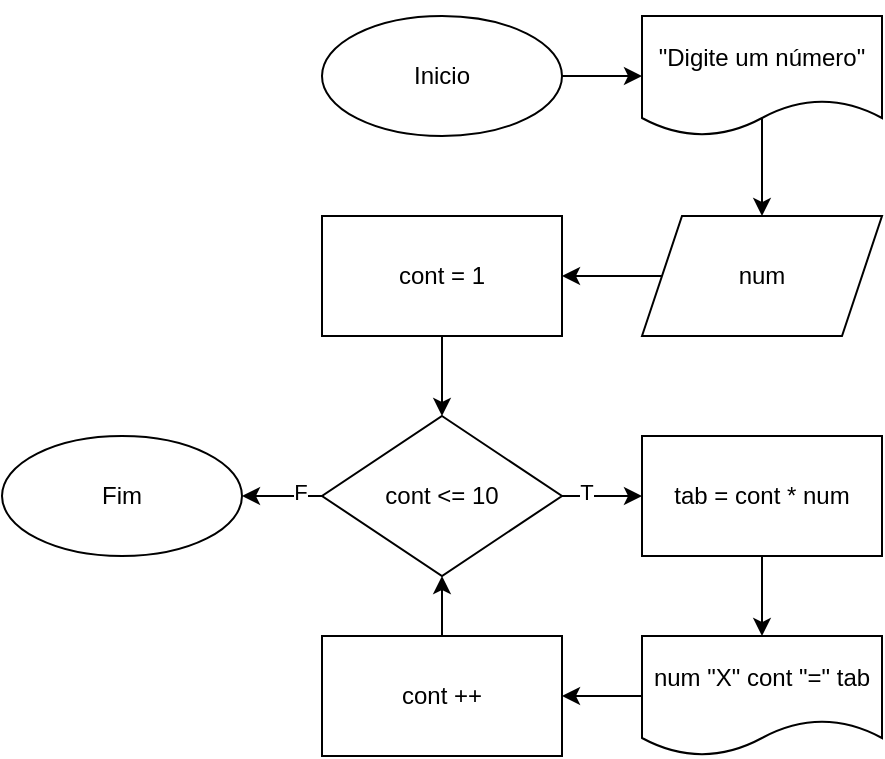 <mxfile version="24.0.5" type="github">
  <diagram name="Página-1" id="ktgvPdMAgWh_fp0YjdeQ">
    <mxGraphModel dx="752" dy="447" grid="1" gridSize="10" guides="1" tooltips="1" connect="1" arrows="1" fold="1" page="1" pageScale="1" pageWidth="827" pageHeight="1169" math="0" shadow="0">
      <root>
        <mxCell id="0" />
        <mxCell id="1" parent="0" />
        <mxCell id="sbAxwraVcTrrgI8EDNxJ-21" style="edgeStyle=orthogonalEdgeStyle;rounded=0;orthogonalLoop=1;jettySize=auto;html=1;exitX=1;exitY=0.5;exitDx=0;exitDy=0;entryX=0;entryY=0.5;entryDx=0;entryDy=0;" edge="1" parent="1" source="sbAxwraVcTrrgI8EDNxJ-1" target="sbAxwraVcTrrgI8EDNxJ-2">
          <mxGeometry relative="1" as="geometry" />
        </mxCell>
        <mxCell id="sbAxwraVcTrrgI8EDNxJ-1" value="Inicio" style="ellipse;whiteSpace=wrap;html=1;" vertex="1" parent="1">
          <mxGeometry x="360" y="20" width="120" height="60" as="geometry" />
        </mxCell>
        <mxCell id="sbAxwraVcTrrgI8EDNxJ-20" style="edgeStyle=orthogonalEdgeStyle;rounded=0;orthogonalLoop=1;jettySize=auto;html=1;entryX=0.5;entryY=0;entryDx=0;entryDy=0;exitX=0.5;exitY=0;exitDx=0;exitDy=0;" edge="1" parent="1" source="sbAxwraVcTrrgI8EDNxJ-2" target="sbAxwraVcTrrgI8EDNxJ-5">
          <mxGeometry relative="1" as="geometry">
            <Array as="points">
              <mxPoint x="580" y="70" />
              <mxPoint x="580" y="70" />
            </Array>
          </mxGeometry>
        </mxCell>
        <mxCell id="sbAxwraVcTrrgI8EDNxJ-2" value="&quot;Digite um número&quot;" style="shape=document;whiteSpace=wrap;html=1;boundedLbl=1;" vertex="1" parent="1">
          <mxGeometry x="520" y="20" width="120" height="60" as="geometry" />
        </mxCell>
        <mxCell id="sbAxwraVcTrrgI8EDNxJ-9" style="edgeStyle=orthogonalEdgeStyle;rounded=0;orthogonalLoop=1;jettySize=auto;html=1;" edge="1" parent="1" source="sbAxwraVcTrrgI8EDNxJ-5" target="sbAxwraVcTrrgI8EDNxJ-7">
          <mxGeometry relative="1" as="geometry" />
        </mxCell>
        <mxCell id="sbAxwraVcTrrgI8EDNxJ-5" value="num" style="shape=parallelogram;perimeter=parallelogramPerimeter;whiteSpace=wrap;html=1;fixedSize=1;" vertex="1" parent="1">
          <mxGeometry x="520" y="120" width="120" height="60" as="geometry" />
        </mxCell>
        <mxCell id="sbAxwraVcTrrgI8EDNxJ-17" style="edgeStyle=orthogonalEdgeStyle;rounded=0;orthogonalLoop=1;jettySize=auto;html=1;exitX=0.5;exitY=1;exitDx=0;exitDy=0;" edge="1" parent="1" source="sbAxwraVcTrrgI8EDNxJ-7" target="sbAxwraVcTrrgI8EDNxJ-12">
          <mxGeometry relative="1" as="geometry" />
        </mxCell>
        <mxCell id="sbAxwraVcTrrgI8EDNxJ-7" value="cont = 1" style="rounded=0;whiteSpace=wrap;html=1;" vertex="1" parent="1">
          <mxGeometry x="360" y="120" width="120" height="60" as="geometry" />
        </mxCell>
        <mxCell id="sbAxwraVcTrrgI8EDNxJ-19" style="edgeStyle=orthogonalEdgeStyle;rounded=0;orthogonalLoop=1;jettySize=auto;html=1;exitX=1;exitY=0.5;exitDx=0;exitDy=0;entryX=0;entryY=0.5;entryDx=0;entryDy=0;" edge="1" parent="1" source="sbAxwraVcTrrgI8EDNxJ-12" target="sbAxwraVcTrrgI8EDNxJ-14">
          <mxGeometry relative="1" as="geometry" />
        </mxCell>
        <mxCell id="sbAxwraVcTrrgI8EDNxJ-29" value="T" style="edgeLabel;html=1;align=center;verticalAlign=middle;resizable=0;points=[];" vertex="1" connectable="0" parent="sbAxwraVcTrrgI8EDNxJ-19">
          <mxGeometry x="-0.4" y="2" relative="1" as="geometry">
            <mxPoint as="offset" />
          </mxGeometry>
        </mxCell>
        <mxCell id="sbAxwraVcTrrgI8EDNxJ-26" style="edgeStyle=orthogonalEdgeStyle;rounded=0;orthogonalLoop=1;jettySize=auto;html=1;exitX=0;exitY=0.5;exitDx=0;exitDy=0;" edge="1" parent="1" source="sbAxwraVcTrrgI8EDNxJ-12" target="sbAxwraVcTrrgI8EDNxJ-27">
          <mxGeometry relative="1" as="geometry">
            <mxPoint x="320" y="259.857" as="targetPoint" />
          </mxGeometry>
        </mxCell>
        <mxCell id="sbAxwraVcTrrgI8EDNxJ-28" value="F" style="edgeLabel;html=1;align=center;verticalAlign=middle;resizable=0;points=[];" vertex="1" connectable="0" parent="sbAxwraVcTrrgI8EDNxJ-26">
          <mxGeometry x="-0.429" y="-2" relative="1" as="geometry">
            <mxPoint as="offset" />
          </mxGeometry>
        </mxCell>
        <mxCell id="sbAxwraVcTrrgI8EDNxJ-12" value="cont &amp;lt;= 10" style="rhombus;whiteSpace=wrap;html=1;" vertex="1" parent="1">
          <mxGeometry x="360" y="220" width="120" height="80" as="geometry" />
        </mxCell>
        <mxCell id="sbAxwraVcTrrgI8EDNxJ-16" style="edgeStyle=orthogonalEdgeStyle;rounded=0;orthogonalLoop=1;jettySize=auto;html=1;" edge="1" parent="1" source="sbAxwraVcTrrgI8EDNxJ-14" target="sbAxwraVcTrrgI8EDNxJ-15">
          <mxGeometry relative="1" as="geometry" />
        </mxCell>
        <mxCell id="sbAxwraVcTrrgI8EDNxJ-14" value="tab = cont * num" style="rounded=0;whiteSpace=wrap;html=1;" vertex="1" parent="1">
          <mxGeometry x="520" y="230" width="120" height="60" as="geometry" />
        </mxCell>
        <mxCell id="sbAxwraVcTrrgI8EDNxJ-22" style="edgeStyle=orthogonalEdgeStyle;rounded=0;orthogonalLoop=1;jettySize=auto;html=1;entryX=1;entryY=0.5;entryDx=0;entryDy=0;" edge="1" parent="1" source="sbAxwraVcTrrgI8EDNxJ-15" target="sbAxwraVcTrrgI8EDNxJ-23">
          <mxGeometry relative="1" as="geometry">
            <mxPoint x="500" y="410" as="targetPoint" />
          </mxGeometry>
        </mxCell>
        <mxCell id="sbAxwraVcTrrgI8EDNxJ-15" value="num &quot;X&quot; cont &quot;=&quot; tab" style="shape=document;whiteSpace=wrap;html=1;boundedLbl=1;" vertex="1" parent="1">
          <mxGeometry x="520" y="330" width="120" height="60" as="geometry" />
        </mxCell>
        <mxCell id="sbAxwraVcTrrgI8EDNxJ-25" style="edgeStyle=orthogonalEdgeStyle;rounded=0;orthogonalLoop=1;jettySize=auto;html=1;exitX=0.5;exitY=0;exitDx=0;exitDy=0;" edge="1" parent="1" source="sbAxwraVcTrrgI8EDNxJ-23" target="sbAxwraVcTrrgI8EDNxJ-12">
          <mxGeometry relative="1" as="geometry" />
        </mxCell>
        <mxCell id="sbAxwraVcTrrgI8EDNxJ-23" value="cont ++" style="rounded=0;whiteSpace=wrap;html=1;" vertex="1" parent="1">
          <mxGeometry x="360" y="330" width="120" height="60" as="geometry" />
        </mxCell>
        <mxCell id="sbAxwraVcTrrgI8EDNxJ-27" value="Fim" style="ellipse;whiteSpace=wrap;html=1;" vertex="1" parent="1">
          <mxGeometry x="200" y="230" width="120" height="60" as="geometry" />
        </mxCell>
      </root>
    </mxGraphModel>
  </diagram>
</mxfile>
